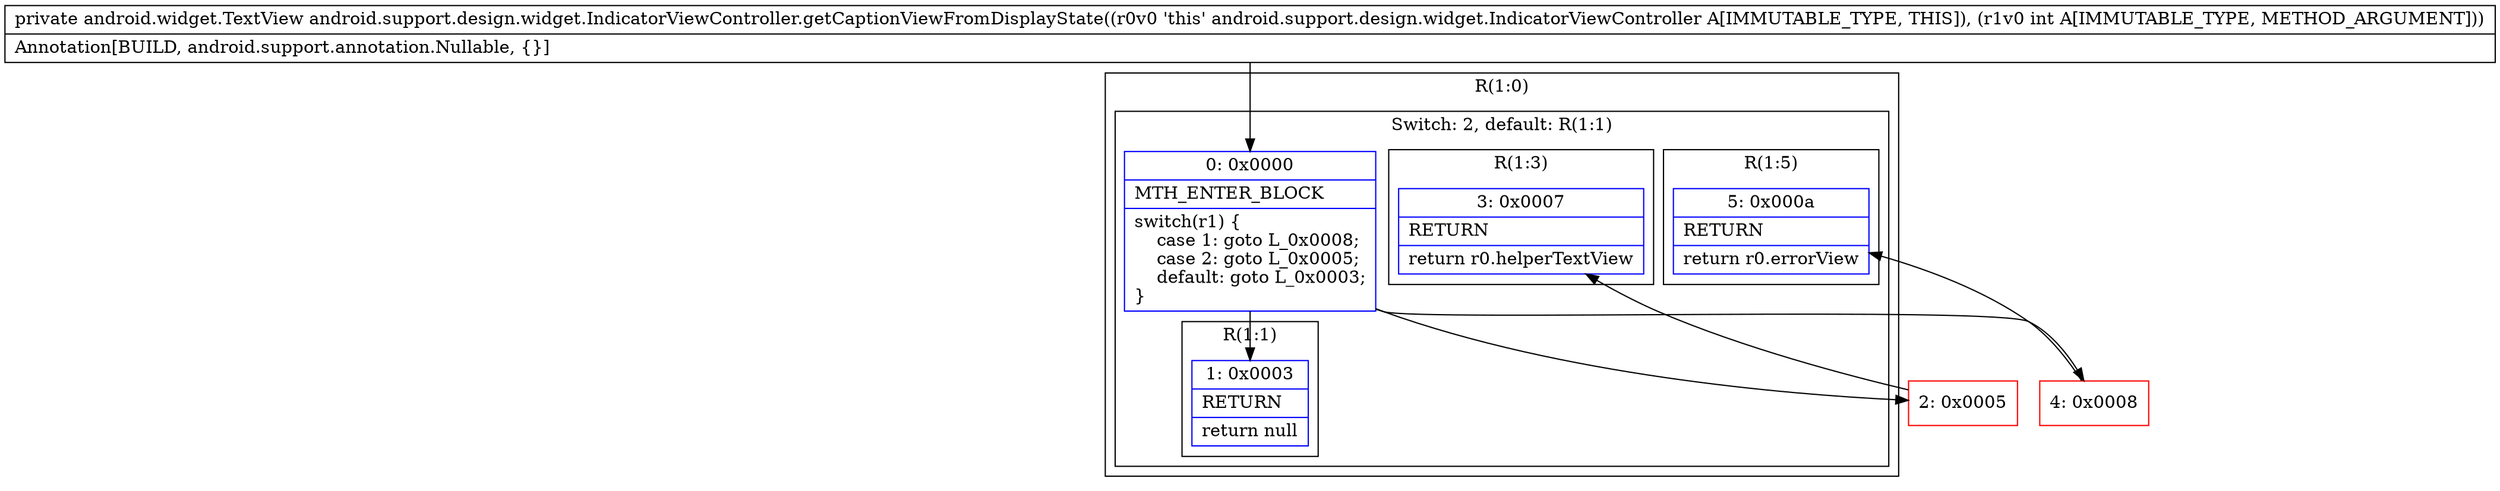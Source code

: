digraph "CFG forandroid.support.design.widget.IndicatorViewController.getCaptionViewFromDisplayState(I)Landroid\/widget\/TextView;" {
subgraph cluster_Region_1103762048 {
label = "R(1:0)";
node [shape=record,color=blue];
subgraph cluster_SwitchRegion_922740718 {
label = "Switch: 2, default: R(1:1)";
node [shape=record,color=blue];
Node_0 [shape=record,label="{0\:\ 0x0000|MTH_ENTER_BLOCK\l|switch(r1) \{\l    case 1: goto L_0x0008;\l    case 2: goto L_0x0005;\l    default: goto L_0x0003;\l\}\l}"];
subgraph cluster_Region_24118827 {
label = "R(1:5)";
node [shape=record,color=blue];
Node_5 [shape=record,label="{5\:\ 0x000a|RETURN\l|return r0.errorView\l}"];
}
subgraph cluster_Region_371610178 {
label = "R(1:3)";
node [shape=record,color=blue];
Node_3 [shape=record,label="{3\:\ 0x0007|RETURN\l|return r0.helperTextView\l}"];
}
subgraph cluster_Region_132713492 {
label = "R(1:1)";
node [shape=record,color=blue];
Node_1 [shape=record,label="{1\:\ 0x0003|RETURN\l|return null\l}"];
}
}
}
Node_2 [shape=record,color=red,label="{2\:\ 0x0005}"];
Node_4 [shape=record,color=red,label="{4\:\ 0x0008}"];
MethodNode[shape=record,label="{private android.widget.TextView android.support.design.widget.IndicatorViewController.getCaptionViewFromDisplayState((r0v0 'this' android.support.design.widget.IndicatorViewController A[IMMUTABLE_TYPE, THIS]), (r1v0 int A[IMMUTABLE_TYPE, METHOD_ARGUMENT]))  | Annotation[BUILD, android.support.annotation.Nullable, \{\}]\l}"];
MethodNode -> Node_0;
Node_0 -> Node_1;
Node_0 -> Node_2;
Node_0 -> Node_4;
Node_2 -> Node_3;
Node_4 -> Node_5;
}

